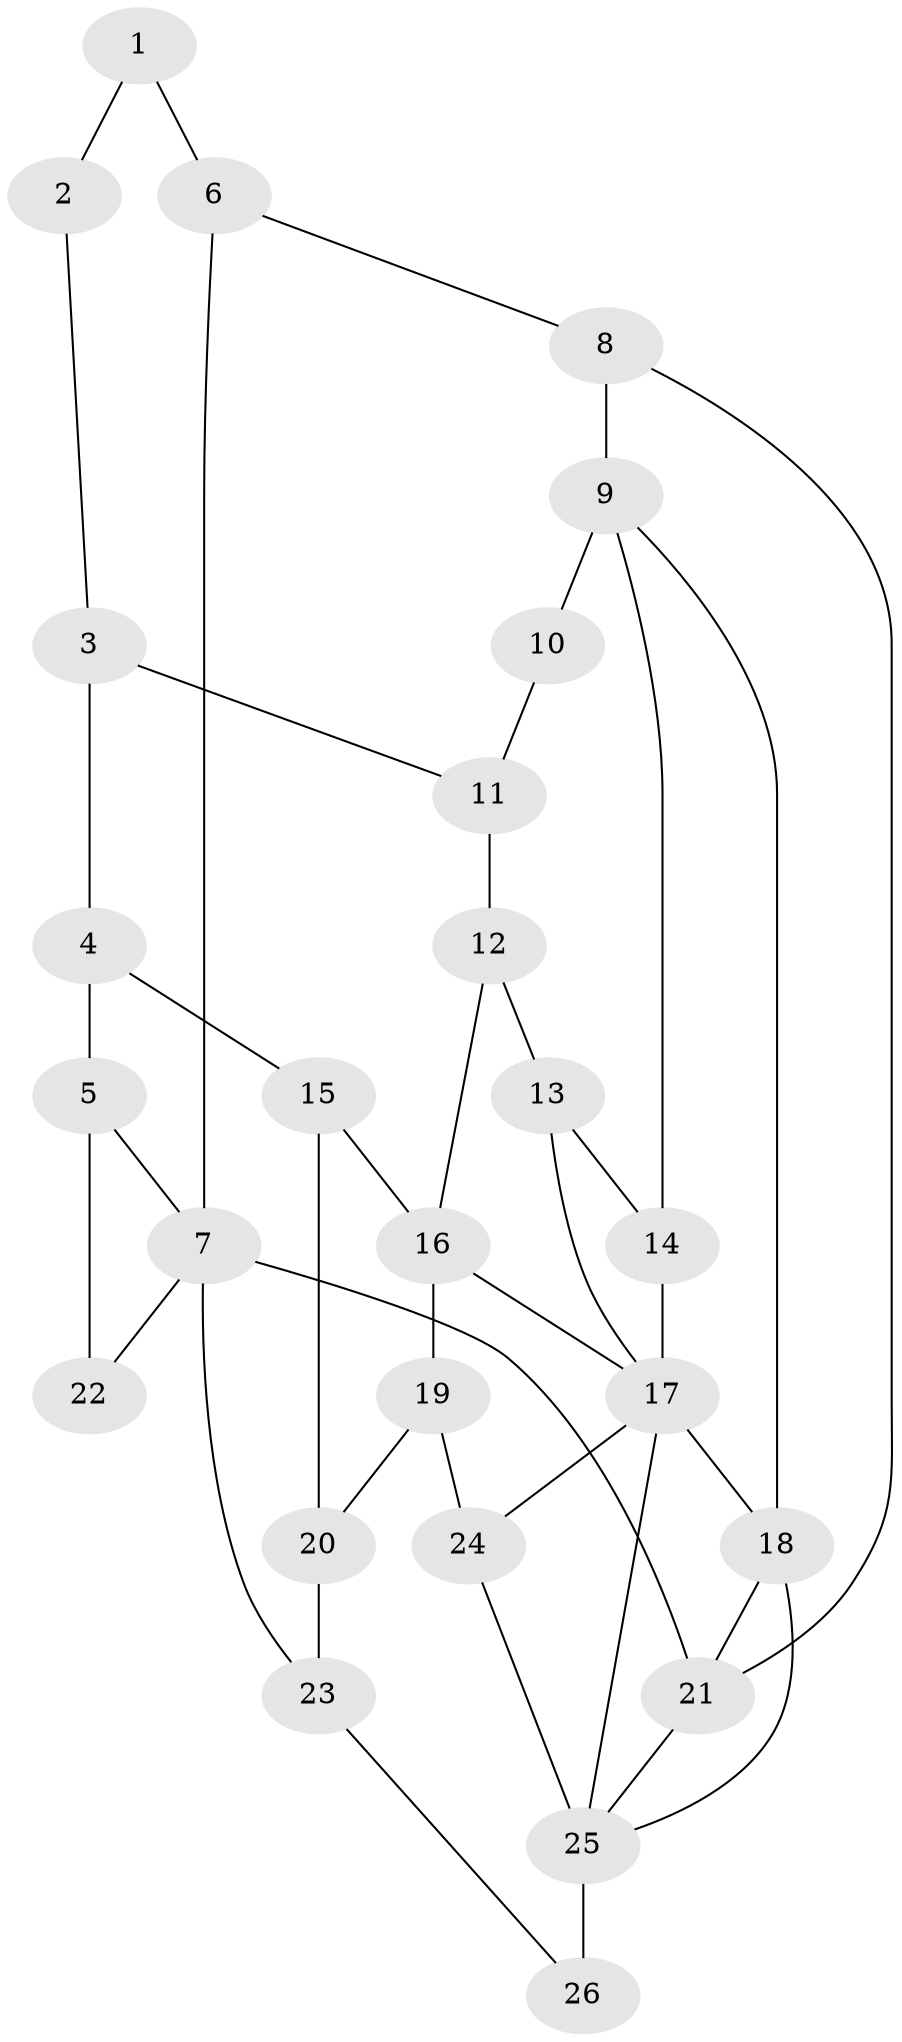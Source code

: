 // original degree distribution, {4: 0.23076923076923078, 5: 0.5384615384615384, 3: 0.038461538461538464, 6: 0.19230769230769232}
// Generated by graph-tools (version 1.1) at 2025/38/03/09/25 02:38:44]
// undirected, 26 vertices, 42 edges
graph export_dot {
graph [start="1"]
  node [color=gray90,style=filled];
  1;
  2;
  3;
  4;
  5;
  6;
  7;
  8;
  9;
  10;
  11;
  12;
  13;
  14;
  15;
  16;
  17;
  18;
  19;
  20;
  21;
  22;
  23;
  24;
  25;
  26;
  1 -- 2 [weight=1.0];
  1 -- 6 [weight=1.0];
  2 -- 3 [weight=1.0];
  3 -- 4 [weight=1.0];
  3 -- 11 [weight=1.0];
  4 -- 5 [weight=1.0];
  4 -- 15 [weight=1.0];
  5 -- 7 [weight=1.0];
  5 -- 22 [weight=2.0];
  6 -- 7 [weight=2.0];
  6 -- 8 [weight=1.0];
  7 -- 21 [weight=1.0];
  7 -- 22 [weight=1.0];
  7 -- 23 [weight=2.0];
  8 -- 9 [weight=2.0];
  8 -- 21 [weight=1.0];
  9 -- 10 [weight=2.0];
  9 -- 14 [weight=1.0];
  9 -- 18 [weight=1.0];
  10 -- 11 [weight=1.0];
  11 -- 12 [weight=1.0];
  12 -- 13 [weight=1.0];
  12 -- 16 [weight=1.0];
  13 -- 14 [weight=1.0];
  13 -- 17 [weight=1.0];
  14 -- 17 [weight=1.0];
  15 -- 16 [weight=1.0];
  15 -- 20 [weight=1.0];
  16 -- 17 [weight=1.0];
  16 -- 19 [weight=2.0];
  17 -- 18 [weight=1.0];
  17 -- 24 [weight=1.0];
  17 -- 25 [weight=1.0];
  18 -- 21 [weight=1.0];
  18 -- 25 [weight=1.0];
  19 -- 20 [weight=2.0];
  19 -- 24 [weight=2.0];
  20 -- 23 [weight=2.0];
  21 -- 25 [weight=1.0];
  23 -- 26 [weight=1.0];
  24 -- 25 [weight=1.0];
  25 -- 26 [weight=2.0];
}
